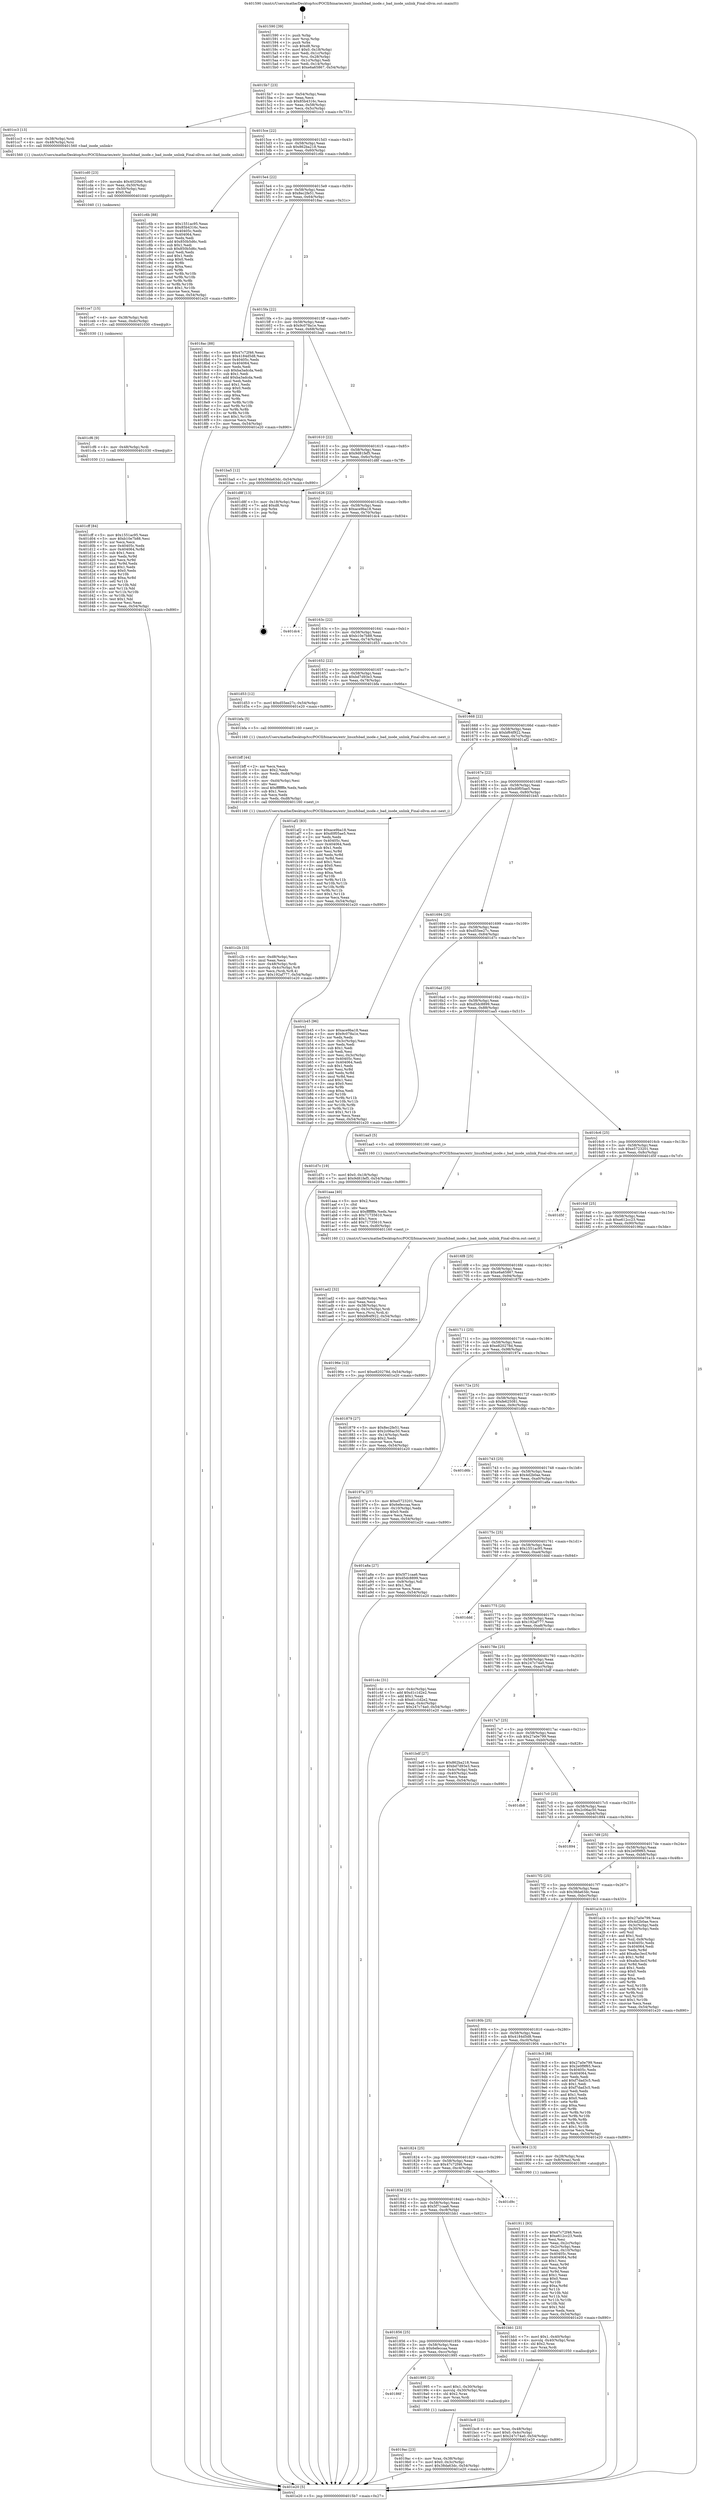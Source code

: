 digraph "0x401590" {
  label = "0x401590 (/mnt/c/Users/mathe/Desktop/tcc/POCII/binaries/extr_linuxfsbad_inode.c_bad_inode_unlink_Final-ollvm.out::main(0))"
  labelloc = "t"
  node[shape=record]

  Entry [label="",width=0.3,height=0.3,shape=circle,fillcolor=black,style=filled]
  "0x4015b7" [label="{
     0x4015b7 [23]\l
     | [instrs]\l
     &nbsp;&nbsp;0x4015b7 \<+3\>: mov -0x54(%rbp),%eax\l
     &nbsp;&nbsp;0x4015ba \<+2\>: mov %eax,%ecx\l
     &nbsp;&nbsp;0x4015bc \<+6\>: sub $0x85b4316c,%ecx\l
     &nbsp;&nbsp;0x4015c2 \<+3\>: mov %eax,-0x58(%rbp)\l
     &nbsp;&nbsp;0x4015c5 \<+3\>: mov %ecx,-0x5c(%rbp)\l
     &nbsp;&nbsp;0x4015c8 \<+6\>: je 0000000000401cc3 \<main+0x733\>\l
  }"]
  "0x401cc3" [label="{
     0x401cc3 [13]\l
     | [instrs]\l
     &nbsp;&nbsp;0x401cc3 \<+4\>: mov -0x38(%rbp),%rdi\l
     &nbsp;&nbsp;0x401cc7 \<+4\>: mov -0x48(%rbp),%rsi\l
     &nbsp;&nbsp;0x401ccb \<+5\>: call 0000000000401560 \<bad_inode_unlink\>\l
     | [calls]\l
     &nbsp;&nbsp;0x401560 \{1\} (/mnt/c/Users/mathe/Desktop/tcc/POCII/binaries/extr_linuxfsbad_inode.c_bad_inode_unlink_Final-ollvm.out::bad_inode_unlink)\l
  }"]
  "0x4015ce" [label="{
     0x4015ce [22]\l
     | [instrs]\l
     &nbsp;&nbsp;0x4015ce \<+5\>: jmp 00000000004015d3 \<main+0x43\>\l
     &nbsp;&nbsp;0x4015d3 \<+3\>: mov -0x58(%rbp),%eax\l
     &nbsp;&nbsp;0x4015d6 \<+5\>: sub $0x862ba218,%eax\l
     &nbsp;&nbsp;0x4015db \<+3\>: mov %eax,-0x60(%rbp)\l
     &nbsp;&nbsp;0x4015de \<+6\>: je 0000000000401c6b \<main+0x6db\>\l
  }"]
  Exit [label="",width=0.3,height=0.3,shape=circle,fillcolor=black,style=filled,peripheries=2]
  "0x401c6b" [label="{
     0x401c6b [88]\l
     | [instrs]\l
     &nbsp;&nbsp;0x401c6b \<+5\>: mov $0x1551ac95,%eax\l
     &nbsp;&nbsp;0x401c70 \<+5\>: mov $0x85b4316c,%ecx\l
     &nbsp;&nbsp;0x401c75 \<+7\>: mov 0x40405c,%edx\l
     &nbsp;&nbsp;0x401c7c \<+7\>: mov 0x404064,%esi\l
     &nbsp;&nbsp;0x401c83 \<+2\>: mov %edx,%edi\l
     &nbsp;&nbsp;0x401c85 \<+6\>: add $0x850b5d6c,%edi\l
     &nbsp;&nbsp;0x401c8b \<+3\>: sub $0x1,%edi\l
     &nbsp;&nbsp;0x401c8e \<+6\>: sub $0x850b5d6c,%edi\l
     &nbsp;&nbsp;0x401c94 \<+3\>: imul %edi,%edx\l
     &nbsp;&nbsp;0x401c97 \<+3\>: and $0x1,%edx\l
     &nbsp;&nbsp;0x401c9a \<+3\>: cmp $0x0,%edx\l
     &nbsp;&nbsp;0x401c9d \<+4\>: sete %r8b\l
     &nbsp;&nbsp;0x401ca1 \<+3\>: cmp $0xa,%esi\l
     &nbsp;&nbsp;0x401ca4 \<+4\>: setl %r9b\l
     &nbsp;&nbsp;0x401ca8 \<+3\>: mov %r8b,%r10b\l
     &nbsp;&nbsp;0x401cab \<+3\>: and %r9b,%r10b\l
     &nbsp;&nbsp;0x401cae \<+3\>: xor %r9b,%r8b\l
     &nbsp;&nbsp;0x401cb1 \<+3\>: or %r8b,%r10b\l
     &nbsp;&nbsp;0x401cb4 \<+4\>: test $0x1,%r10b\l
     &nbsp;&nbsp;0x401cb8 \<+3\>: cmovne %ecx,%eax\l
     &nbsp;&nbsp;0x401cbb \<+3\>: mov %eax,-0x54(%rbp)\l
     &nbsp;&nbsp;0x401cbe \<+5\>: jmp 0000000000401e20 \<main+0x890\>\l
  }"]
  "0x4015e4" [label="{
     0x4015e4 [22]\l
     | [instrs]\l
     &nbsp;&nbsp;0x4015e4 \<+5\>: jmp 00000000004015e9 \<main+0x59\>\l
     &nbsp;&nbsp;0x4015e9 \<+3\>: mov -0x58(%rbp),%eax\l
     &nbsp;&nbsp;0x4015ec \<+5\>: sub $0x8ec2fe51,%eax\l
     &nbsp;&nbsp;0x4015f1 \<+3\>: mov %eax,-0x64(%rbp)\l
     &nbsp;&nbsp;0x4015f4 \<+6\>: je 00000000004018ac \<main+0x31c\>\l
  }"]
  "0x401cff" [label="{
     0x401cff [84]\l
     | [instrs]\l
     &nbsp;&nbsp;0x401cff \<+5\>: mov $0x1551ac95,%eax\l
     &nbsp;&nbsp;0x401d04 \<+5\>: mov $0xb10e7b88,%esi\l
     &nbsp;&nbsp;0x401d09 \<+2\>: xor %ecx,%ecx\l
     &nbsp;&nbsp;0x401d0b \<+7\>: mov 0x40405c,%edx\l
     &nbsp;&nbsp;0x401d12 \<+8\>: mov 0x404064,%r8d\l
     &nbsp;&nbsp;0x401d1a \<+3\>: sub $0x1,%ecx\l
     &nbsp;&nbsp;0x401d1d \<+3\>: mov %edx,%r9d\l
     &nbsp;&nbsp;0x401d20 \<+3\>: add %ecx,%r9d\l
     &nbsp;&nbsp;0x401d23 \<+4\>: imul %r9d,%edx\l
     &nbsp;&nbsp;0x401d27 \<+3\>: and $0x1,%edx\l
     &nbsp;&nbsp;0x401d2a \<+3\>: cmp $0x0,%edx\l
     &nbsp;&nbsp;0x401d2d \<+4\>: sete %r10b\l
     &nbsp;&nbsp;0x401d31 \<+4\>: cmp $0xa,%r8d\l
     &nbsp;&nbsp;0x401d35 \<+4\>: setl %r11b\l
     &nbsp;&nbsp;0x401d39 \<+3\>: mov %r10b,%bl\l
     &nbsp;&nbsp;0x401d3c \<+3\>: and %r11b,%bl\l
     &nbsp;&nbsp;0x401d3f \<+3\>: xor %r11b,%r10b\l
     &nbsp;&nbsp;0x401d42 \<+3\>: or %r10b,%bl\l
     &nbsp;&nbsp;0x401d45 \<+3\>: test $0x1,%bl\l
     &nbsp;&nbsp;0x401d48 \<+3\>: cmovne %esi,%eax\l
     &nbsp;&nbsp;0x401d4b \<+3\>: mov %eax,-0x54(%rbp)\l
     &nbsp;&nbsp;0x401d4e \<+5\>: jmp 0000000000401e20 \<main+0x890\>\l
  }"]
  "0x4018ac" [label="{
     0x4018ac [88]\l
     | [instrs]\l
     &nbsp;&nbsp;0x4018ac \<+5\>: mov $0x47c72f46,%eax\l
     &nbsp;&nbsp;0x4018b1 \<+5\>: mov $0x4184d5d8,%ecx\l
     &nbsp;&nbsp;0x4018b6 \<+7\>: mov 0x40405c,%edx\l
     &nbsp;&nbsp;0x4018bd \<+7\>: mov 0x404064,%esi\l
     &nbsp;&nbsp;0x4018c4 \<+2\>: mov %edx,%edi\l
     &nbsp;&nbsp;0x4018c6 \<+6\>: sub $0xba3adcda,%edi\l
     &nbsp;&nbsp;0x4018cc \<+3\>: sub $0x1,%edi\l
     &nbsp;&nbsp;0x4018cf \<+6\>: add $0xba3adcda,%edi\l
     &nbsp;&nbsp;0x4018d5 \<+3\>: imul %edi,%edx\l
     &nbsp;&nbsp;0x4018d8 \<+3\>: and $0x1,%edx\l
     &nbsp;&nbsp;0x4018db \<+3\>: cmp $0x0,%edx\l
     &nbsp;&nbsp;0x4018de \<+4\>: sete %r8b\l
     &nbsp;&nbsp;0x4018e2 \<+3\>: cmp $0xa,%esi\l
     &nbsp;&nbsp;0x4018e5 \<+4\>: setl %r9b\l
     &nbsp;&nbsp;0x4018e9 \<+3\>: mov %r8b,%r10b\l
     &nbsp;&nbsp;0x4018ec \<+3\>: and %r9b,%r10b\l
     &nbsp;&nbsp;0x4018ef \<+3\>: xor %r9b,%r8b\l
     &nbsp;&nbsp;0x4018f2 \<+3\>: or %r8b,%r10b\l
     &nbsp;&nbsp;0x4018f5 \<+4\>: test $0x1,%r10b\l
     &nbsp;&nbsp;0x4018f9 \<+3\>: cmovne %ecx,%eax\l
     &nbsp;&nbsp;0x4018fc \<+3\>: mov %eax,-0x54(%rbp)\l
     &nbsp;&nbsp;0x4018ff \<+5\>: jmp 0000000000401e20 \<main+0x890\>\l
  }"]
  "0x4015fa" [label="{
     0x4015fa [22]\l
     | [instrs]\l
     &nbsp;&nbsp;0x4015fa \<+5\>: jmp 00000000004015ff \<main+0x6f\>\l
     &nbsp;&nbsp;0x4015ff \<+3\>: mov -0x58(%rbp),%eax\l
     &nbsp;&nbsp;0x401602 \<+5\>: sub $0x9c078a1e,%eax\l
     &nbsp;&nbsp;0x401607 \<+3\>: mov %eax,-0x68(%rbp)\l
     &nbsp;&nbsp;0x40160a \<+6\>: je 0000000000401ba5 \<main+0x615\>\l
  }"]
  "0x401cf6" [label="{
     0x401cf6 [9]\l
     | [instrs]\l
     &nbsp;&nbsp;0x401cf6 \<+4\>: mov -0x48(%rbp),%rdi\l
     &nbsp;&nbsp;0x401cfa \<+5\>: call 0000000000401030 \<free@plt\>\l
     | [calls]\l
     &nbsp;&nbsp;0x401030 \{1\} (unknown)\l
  }"]
  "0x401ba5" [label="{
     0x401ba5 [12]\l
     | [instrs]\l
     &nbsp;&nbsp;0x401ba5 \<+7\>: movl $0x38da63dc,-0x54(%rbp)\l
     &nbsp;&nbsp;0x401bac \<+5\>: jmp 0000000000401e20 \<main+0x890\>\l
  }"]
  "0x401610" [label="{
     0x401610 [22]\l
     | [instrs]\l
     &nbsp;&nbsp;0x401610 \<+5\>: jmp 0000000000401615 \<main+0x85\>\l
     &nbsp;&nbsp;0x401615 \<+3\>: mov -0x58(%rbp),%eax\l
     &nbsp;&nbsp;0x401618 \<+5\>: sub $0x9d81fef5,%eax\l
     &nbsp;&nbsp;0x40161d \<+3\>: mov %eax,-0x6c(%rbp)\l
     &nbsp;&nbsp;0x401620 \<+6\>: je 0000000000401d8f \<main+0x7ff\>\l
  }"]
  "0x401ce7" [label="{
     0x401ce7 [15]\l
     | [instrs]\l
     &nbsp;&nbsp;0x401ce7 \<+4\>: mov -0x38(%rbp),%rdi\l
     &nbsp;&nbsp;0x401ceb \<+6\>: mov %eax,-0xdc(%rbp)\l
     &nbsp;&nbsp;0x401cf1 \<+5\>: call 0000000000401030 \<free@plt\>\l
     | [calls]\l
     &nbsp;&nbsp;0x401030 \{1\} (unknown)\l
  }"]
  "0x401d8f" [label="{
     0x401d8f [13]\l
     | [instrs]\l
     &nbsp;&nbsp;0x401d8f \<+3\>: mov -0x18(%rbp),%eax\l
     &nbsp;&nbsp;0x401d92 \<+7\>: add $0xd8,%rsp\l
     &nbsp;&nbsp;0x401d99 \<+1\>: pop %rbx\l
     &nbsp;&nbsp;0x401d9a \<+1\>: pop %rbp\l
     &nbsp;&nbsp;0x401d9b \<+1\>: ret\l
  }"]
  "0x401626" [label="{
     0x401626 [22]\l
     | [instrs]\l
     &nbsp;&nbsp;0x401626 \<+5\>: jmp 000000000040162b \<main+0x9b\>\l
     &nbsp;&nbsp;0x40162b \<+3\>: mov -0x58(%rbp),%eax\l
     &nbsp;&nbsp;0x40162e \<+5\>: sub $0xace9ba18,%eax\l
     &nbsp;&nbsp;0x401633 \<+3\>: mov %eax,-0x70(%rbp)\l
     &nbsp;&nbsp;0x401636 \<+6\>: je 0000000000401dc4 \<main+0x834\>\l
  }"]
  "0x401cd0" [label="{
     0x401cd0 [23]\l
     | [instrs]\l
     &nbsp;&nbsp;0x401cd0 \<+10\>: movabs $0x4020b6,%rdi\l
     &nbsp;&nbsp;0x401cda \<+3\>: mov %eax,-0x50(%rbp)\l
     &nbsp;&nbsp;0x401cdd \<+3\>: mov -0x50(%rbp),%esi\l
     &nbsp;&nbsp;0x401ce0 \<+2\>: mov $0x0,%al\l
     &nbsp;&nbsp;0x401ce2 \<+5\>: call 0000000000401040 \<printf@plt\>\l
     | [calls]\l
     &nbsp;&nbsp;0x401040 \{1\} (unknown)\l
  }"]
  "0x401dc4" [label="{
     0x401dc4\l
  }", style=dashed]
  "0x40163c" [label="{
     0x40163c [22]\l
     | [instrs]\l
     &nbsp;&nbsp;0x40163c \<+5\>: jmp 0000000000401641 \<main+0xb1\>\l
     &nbsp;&nbsp;0x401641 \<+3\>: mov -0x58(%rbp),%eax\l
     &nbsp;&nbsp;0x401644 \<+5\>: sub $0xb10e7b88,%eax\l
     &nbsp;&nbsp;0x401649 \<+3\>: mov %eax,-0x74(%rbp)\l
     &nbsp;&nbsp;0x40164c \<+6\>: je 0000000000401d53 \<main+0x7c3\>\l
  }"]
  "0x401c2b" [label="{
     0x401c2b [33]\l
     | [instrs]\l
     &nbsp;&nbsp;0x401c2b \<+6\>: mov -0xd8(%rbp),%ecx\l
     &nbsp;&nbsp;0x401c31 \<+3\>: imul %eax,%ecx\l
     &nbsp;&nbsp;0x401c34 \<+4\>: mov -0x48(%rbp),%rdi\l
     &nbsp;&nbsp;0x401c38 \<+4\>: movslq -0x4c(%rbp),%r8\l
     &nbsp;&nbsp;0x401c3c \<+4\>: mov %ecx,(%rdi,%r8,4)\l
     &nbsp;&nbsp;0x401c40 \<+7\>: movl $0x192af777,-0x54(%rbp)\l
     &nbsp;&nbsp;0x401c47 \<+5\>: jmp 0000000000401e20 \<main+0x890\>\l
  }"]
  "0x401d53" [label="{
     0x401d53 [12]\l
     | [instrs]\l
     &nbsp;&nbsp;0x401d53 \<+7\>: movl $0xd55ee27c,-0x54(%rbp)\l
     &nbsp;&nbsp;0x401d5a \<+5\>: jmp 0000000000401e20 \<main+0x890\>\l
  }"]
  "0x401652" [label="{
     0x401652 [22]\l
     | [instrs]\l
     &nbsp;&nbsp;0x401652 \<+5\>: jmp 0000000000401657 \<main+0xc7\>\l
     &nbsp;&nbsp;0x401657 \<+3\>: mov -0x58(%rbp),%eax\l
     &nbsp;&nbsp;0x40165a \<+5\>: sub $0xbd7d93e3,%eax\l
     &nbsp;&nbsp;0x40165f \<+3\>: mov %eax,-0x78(%rbp)\l
     &nbsp;&nbsp;0x401662 \<+6\>: je 0000000000401bfa \<main+0x66a\>\l
  }"]
  "0x401bff" [label="{
     0x401bff [44]\l
     | [instrs]\l
     &nbsp;&nbsp;0x401bff \<+2\>: xor %ecx,%ecx\l
     &nbsp;&nbsp;0x401c01 \<+5\>: mov $0x2,%edx\l
     &nbsp;&nbsp;0x401c06 \<+6\>: mov %edx,-0xd4(%rbp)\l
     &nbsp;&nbsp;0x401c0c \<+1\>: cltd\l
     &nbsp;&nbsp;0x401c0d \<+6\>: mov -0xd4(%rbp),%esi\l
     &nbsp;&nbsp;0x401c13 \<+2\>: idiv %esi\l
     &nbsp;&nbsp;0x401c15 \<+6\>: imul $0xfffffffe,%edx,%edx\l
     &nbsp;&nbsp;0x401c1b \<+3\>: sub $0x1,%ecx\l
     &nbsp;&nbsp;0x401c1e \<+2\>: sub %ecx,%edx\l
     &nbsp;&nbsp;0x401c20 \<+6\>: mov %edx,-0xd8(%rbp)\l
     &nbsp;&nbsp;0x401c26 \<+5\>: call 0000000000401160 \<next_i\>\l
     | [calls]\l
     &nbsp;&nbsp;0x401160 \{1\} (/mnt/c/Users/mathe/Desktop/tcc/POCII/binaries/extr_linuxfsbad_inode.c_bad_inode_unlink_Final-ollvm.out::next_i)\l
  }"]
  "0x401bfa" [label="{
     0x401bfa [5]\l
     | [instrs]\l
     &nbsp;&nbsp;0x401bfa \<+5\>: call 0000000000401160 \<next_i\>\l
     | [calls]\l
     &nbsp;&nbsp;0x401160 \{1\} (/mnt/c/Users/mathe/Desktop/tcc/POCII/binaries/extr_linuxfsbad_inode.c_bad_inode_unlink_Final-ollvm.out::next_i)\l
  }"]
  "0x401668" [label="{
     0x401668 [22]\l
     | [instrs]\l
     &nbsp;&nbsp;0x401668 \<+5\>: jmp 000000000040166d \<main+0xdd\>\l
     &nbsp;&nbsp;0x40166d \<+3\>: mov -0x58(%rbp),%eax\l
     &nbsp;&nbsp;0x401670 \<+5\>: sub $0xbf64f922,%eax\l
     &nbsp;&nbsp;0x401675 \<+3\>: mov %eax,-0x7c(%rbp)\l
     &nbsp;&nbsp;0x401678 \<+6\>: je 0000000000401af2 \<main+0x562\>\l
  }"]
  "0x401bc8" [label="{
     0x401bc8 [23]\l
     | [instrs]\l
     &nbsp;&nbsp;0x401bc8 \<+4\>: mov %rax,-0x48(%rbp)\l
     &nbsp;&nbsp;0x401bcc \<+7\>: movl $0x0,-0x4c(%rbp)\l
     &nbsp;&nbsp;0x401bd3 \<+7\>: movl $0x247c74a0,-0x54(%rbp)\l
     &nbsp;&nbsp;0x401bda \<+5\>: jmp 0000000000401e20 \<main+0x890\>\l
  }"]
  "0x401af2" [label="{
     0x401af2 [83]\l
     | [instrs]\l
     &nbsp;&nbsp;0x401af2 \<+5\>: mov $0xace9ba18,%eax\l
     &nbsp;&nbsp;0x401af7 \<+5\>: mov $0xd0f05ae5,%ecx\l
     &nbsp;&nbsp;0x401afc \<+2\>: xor %edx,%edx\l
     &nbsp;&nbsp;0x401afe \<+7\>: mov 0x40405c,%esi\l
     &nbsp;&nbsp;0x401b05 \<+7\>: mov 0x404064,%edi\l
     &nbsp;&nbsp;0x401b0c \<+3\>: sub $0x1,%edx\l
     &nbsp;&nbsp;0x401b0f \<+3\>: mov %esi,%r8d\l
     &nbsp;&nbsp;0x401b12 \<+3\>: add %edx,%r8d\l
     &nbsp;&nbsp;0x401b15 \<+4\>: imul %r8d,%esi\l
     &nbsp;&nbsp;0x401b19 \<+3\>: and $0x1,%esi\l
     &nbsp;&nbsp;0x401b1c \<+3\>: cmp $0x0,%esi\l
     &nbsp;&nbsp;0x401b1f \<+4\>: sete %r9b\l
     &nbsp;&nbsp;0x401b23 \<+3\>: cmp $0xa,%edi\l
     &nbsp;&nbsp;0x401b26 \<+4\>: setl %r10b\l
     &nbsp;&nbsp;0x401b2a \<+3\>: mov %r9b,%r11b\l
     &nbsp;&nbsp;0x401b2d \<+3\>: and %r10b,%r11b\l
     &nbsp;&nbsp;0x401b30 \<+3\>: xor %r10b,%r9b\l
     &nbsp;&nbsp;0x401b33 \<+3\>: or %r9b,%r11b\l
     &nbsp;&nbsp;0x401b36 \<+4\>: test $0x1,%r11b\l
     &nbsp;&nbsp;0x401b3a \<+3\>: cmovne %ecx,%eax\l
     &nbsp;&nbsp;0x401b3d \<+3\>: mov %eax,-0x54(%rbp)\l
     &nbsp;&nbsp;0x401b40 \<+5\>: jmp 0000000000401e20 \<main+0x890\>\l
  }"]
  "0x40167e" [label="{
     0x40167e [22]\l
     | [instrs]\l
     &nbsp;&nbsp;0x40167e \<+5\>: jmp 0000000000401683 \<main+0xf3\>\l
     &nbsp;&nbsp;0x401683 \<+3\>: mov -0x58(%rbp),%eax\l
     &nbsp;&nbsp;0x401686 \<+5\>: sub $0xd0f05ae5,%eax\l
     &nbsp;&nbsp;0x40168b \<+3\>: mov %eax,-0x80(%rbp)\l
     &nbsp;&nbsp;0x40168e \<+6\>: je 0000000000401b45 \<main+0x5b5\>\l
  }"]
  "0x401ad2" [label="{
     0x401ad2 [32]\l
     | [instrs]\l
     &nbsp;&nbsp;0x401ad2 \<+6\>: mov -0xd0(%rbp),%ecx\l
     &nbsp;&nbsp;0x401ad8 \<+3\>: imul %eax,%ecx\l
     &nbsp;&nbsp;0x401adb \<+4\>: mov -0x38(%rbp),%rsi\l
     &nbsp;&nbsp;0x401adf \<+4\>: movslq -0x3c(%rbp),%rdi\l
     &nbsp;&nbsp;0x401ae3 \<+3\>: mov %ecx,(%rsi,%rdi,4)\l
     &nbsp;&nbsp;0x401ae6 \<+7\>: movl $0xbf64f922,-0x54(%rbp)\l
     &nbsp;&nbsp;0x401aed \<+5\>: jmp 0000000000401e20 \<main+0x890\>\l
  }"]
  "0x401b45" [label="{
     0x401b45 [96]\l
     | [instrs]\l
     &nbsp;&nbsp;0x401b45 \<+5\>: mov $0xace9ba18,%eax\l
     &nbsp;&nbsp;0x401b4a \<+5\>: mov $0x9c078a1e,%ecx\l
     &nbsp;&nbsp;0x401b4f \<+2\>: xor %edx,%edx\l
     &nbsp;&nbsp;0x401b51 \<+3\>: mov -0x3c(%rbp),%esi\l
     &nbsp;&nbsp;0x401b54 \<+2\>: mov %edx,%edi\l
     &nbsp;&nbsp;0x401b56 \<+3\>: sub $0x1,%edi\l
     &nbsp;&nbsp;0x401b59 \<+2\>: sub %edi,%esi\l
     &nbsp;&nbsp;0x401b5b \<+3\>: mov %esi,-0x3c(%rbp)\l
     &nbsp;&nbsp;0x401b5e \<+7\>: mov 0x40405c,%esi\l
     &nbsp;&nbsp;0x401b65 \<+7\>: mov 0x404064,%edi\l
     &nbsp;&nbsp;0x401b6c \<+3\>: sub $0x1,%edx\l
     &nbsp;&nbsp;0x401b6f \<+3\>: mov %esi,%r8d\l
     &nbsp;&nbsp;0x401b72 \<+3\>: add %edx,%r8d\l
     &nbsp;&nbsp;0x401b75 \<+4\>: imul %r8d,%esi\l
     &nbsp;&nbsp;0x401b79 \<+3\>: and $0x1,%esi\l
     &nbsp;&nbsp;0x401b7c \<+3\>: cmp $0x0,%esi\l
     &nbsp;&nbsp;0x401b7f \<+4\>: sete %r9b\l
     &nbsp;&nbsp;0x401b83 \<+3\>: cmp $0xa,%edi\l
     &nbsp;&nbsp;0x401b86 \<+4\>: setl %r10b\l
     &nbsp;&nbsp;0x401b8a \<+3\>: mov %r9b,%r11b\l
     &nbsp;&nbsp;0x401b8d \<+3\>: and %r10b,%r11b\l
     &nbsp;&nbsp;0x401b90 \<+3\>: xor %r10b,%r9b\l
     &nbsp;&nbsp;0x401b93 \<+3\>: or %r9b,%r11b\l
     &nbsp;&nbsp;0x401b96 \<+4\>: test $0x1,%r11b\l
     &nbsp;&nbsp;0x401b9a \<+3\>: cmovne %ecx,%eax\l
     &nbsp;&nbsp;0x401b9d \<+3\>: mov %eax,-0x54(%rbp)\l
     &nbsp;&nbsp;0x401ba0 \<+5\>: jmp 0000000000401e20 \<main+0x890\>\l
  }"]
  "0x401694" [label="{
     0x401694 [25]\l
     | [instrs]\l
     &nbsp;&nbsp;0x401694 \<+5\>: jmp 0000000000401699 \<main+0x109\>\l
     &nbsp;&nbsp;0x401699 \<+3\>: mov -0x58(%rbp),%eax\l
     &nbsp;&nbsp;0x40169c \<+5\>: sub $0xd55ee27c,%eax\l
     &nbsp;&nbsp;0x4016a1 \<+6\>: mov %eax,-0x84(%rbp)\l
     &nbsp;&nbsp;0x4016a7 \<+6\>: je 0000000000401d7c \<main+0x7ec\>\l
  }"]
  "0x401aaa" [label="{
     0x401aaa [40]\l
     | [instrs]\l
     &nbsp;&nbsp;0x401aaa \<+5\>: mov $0x2,%ecx\l
     &nbsp;&nbsp;0x401aaf \<+1\>: cltd\l
     &nbsp;&nbsp;0x401ab0 \<+2\>: idiv %ecx\l
     &nbsp;&nbsp;0x401ab2 \<+6\>: imul $0xfffffffe,%edx,%ecx\l
     &nbsp;&nbsp;0x401ab8 \<+6\>: sub $0x71735610,%ecx\l
     &nbsp;&nbsp;0x401abe \<+3\>: add $0x1,%ecx\l
     &nbsp;&nbsp;0x401ac1 \<+6\>: add $0x71735610,%ecx\l
     &nbsp;&nbsp;0x401ac7 \<+6\>: mov %ecx,-0xd0(%rbp)\l
     &nbsp;&nbsp;0x401acd \<+5\>: call 0000000000401160 \<next_i\>\l
     | [calls]\l
     &nbsp;&nbsp;0x401160 \{1\} (/mnt/c/Users/mathe/Desktop/tcc/POCII/binaries/extr_linuxfsbad_inode.c_bad_inode_unlink_Final-ollvm.out::next_i)\l
  }"]
  "0x401d7c" [label="{
     0x401d7c [19]\l
     | [instrs]\l
     &nbsp;&nbsp;0x401d7c \<+7\>: movl $0x0,-0x18(%rbp)\l
     &nbsp;&nbsp;0x401d83 \<+7\>: movl $0x9d81fef5,-0x54(%rbp)\l
     &nbsp;&nbsp;0x401d8a \<+5\>: jmp 0000000000401e20 \<main+0x890\>\l
  }"]
  "0x4016ad" [label="{
     0x4016ad [25]\l
     | [instrs]\l
     &nbsp;&nbsp;0x4016ad \<+5\>: jmp 00000000004016b2 \<main+0x122\>\l
     &nbsp;&nbsp;0x4016b2 \<+3\>: mov -0x58(%rbp),%eax\l
     &nbsp;&nbsp;0x4016b5 \<+5\>: sub $0xd5dc8899,%eax\l
     &nbsp;&nbsp;0x4016ba \<+6\>: mov %eax,-0x88(%rbp)\l
     &nbsp;&nbsp;0x4016c0 \<+6\>: je 0000000000401aa5 \<main+0x515\>\l
  }"]
  "0x4019ac" [label="{
     0x4019ac [23]\l
     | [instrs]\l
     &nbsp;&nbsp;0x4019ac \<+4\>: mov %rax,-0x38(%rbp)\l
     &nbsp;&nbsp;0x4019b0 \<+7\>: movl $0x0,-0x3c(%rbp)\l
     &nbsp;&nbsp;0x4019b7 \<+7\>: movl $0x38da63dc,-0x54(%rbp)\l
     &nbsp;&nbsp;0x4019be \<+5\>: jmp 0000000000401e20 \<main+0x890\>\l
  }"]
  "0x401aa5" [label="{
     0x401aa5 [5]\l
     | [instrs]\l
     &nbsp;&nbsp;0x401aa5 \<+5\>: call 0000000000401160 \<next_i\>\l
     | [calls]\l
     &nbsp;&nbsp;0x401160 \{1\} (/mnt/c/Users/mathe/Desktop/tcc/POCII/binaries/extr_linuxfsbad_inode.c_bad_inode_unlink_Final-ollvm.out::next_i)\l
  }"]
  "0x4016c6" [label="{
     0x4016c6 [25]\l
     | [instrs]\l
     &nbsp;&nbsp;0x4016c6 \<+5\>: jmp 00000000004016cb \<main+0x13b\>\l
     &nbsp;&nbsp;0x4016cb \<+3\>: mov -0x58(%rbp),%eax\l
     &nbsp;&nbsp;0x4016ce \<+5\>: sub $0xe5723201,%eax\l
     &nbsp;&nbsp;0x4016d3 \<+6\>: mov %eax,-0x8c(%rbp)\l
     &nbsp;&nbsp;0x4016d9 \<+6\>: je 0000000000401d5f \<main+0x7cf\>\l
  }"]
  "0x40186f" [label="{
     0x40186f\l
  }", style=dashed]
  "0x401d5f" [label="{
     0x401d5f\l
  }", style=dashed]
  "0x4016df" [label="{
     0x4016df [25]\l
     | [instrs]\l
     &nbsp;&nbsp;0x4016df \<+5\>: jmp 00000000004016e4 \<main+0x154\>\l
     &nbsp;&nbsp;0x4016e4 \<+3\>: mov -0x58(%rbp),%eax\l
     &nbsp;&nbsp;0x4016e7 \<+5\>: sub $0xe612cc23,%eax\l
     &nbsp;&nbsp;0x4016ec \<+6\>: mov %eax,-0x90(%rbp)\l
     &nbsp;&nbsp;0x4016f2 \<+6\>: je 000000000040196e \<main+0x3de\>\l
  }"]
  "0x401995" [label="{
     0x401995 [23]\l
     | [instrs]\l
     &nbsp;&nbsp;0x401995 \<+7\>: movl $0x1,-0x30(%rbp)\l
     &nbsp;&nbsp;0x40199c \<+4\>: movslq -0x30(%rbp),%rax\l
     &nbsp;&nbsp;0x4019a0 \<+4\>: shl $0x2,%rax\l
     &nbsp;&nbsp;0x4019a4 \<+3\>: mov %rax,%rdi\l
     &nbsp;&nbsp;0x4019a7 \<+5\>: call 0000000000401050 \<malloc@plt\>\l
     | [calls]\l
     &nbsp;&nbsp;0x401050 \{1\} (unknown)\l
  }"]
  "0x40196e" [label="{
     0x40196e [12]\l
     | [instrs]\l
     &nbsp;&nbsp;0x40196e \<+7\>: movl $0xe820278d,-0x54(%rbp)\l
     &nbsp;&nbsp;0x401975 \<+5\>: jmp 0000000000401e20 \<main+0x890\>\l
  }"]
  "0x4016f8" [label="{
     0x4016f8 [25]\l
     | [instrs]\l
     &nbsp;&nbsp;0x4016f8 \<+5\>: jmp 00000000004016fd \<main+0x16d\>\l
     &nbsp;&nbsp;0x4016fd \<+3\>: mov -0x58(%rbp),%eax\l
     &nbsp;&nbsp;0x401700 \<+5\>: sub $0xe6a65867,%eax\l
     &nbsp;&nbsp;0x401705 \<+6\>: mov %eax,-0x94(%rbp)\l
     &nbsp;&nbsp;0x40170b \<+6\>: je 0000000000401879 \<main+0x2e9\>\l
  }"]
  "0x401856" [label="{
     0x401856 [25]\l
     | [instrs]\l
     &nbsp;&nbsp;0x401856 \<+5\>: jmp 000000000040185b \<main+0x2cb\>\l
     &nbsp;&nbsp;0x40185b \<+3\>: mov -0x58(%rbp),%eax\l
     &nbsp;&nbsp;0x40185e \<+5\>: sub $0x6efeccaa,%eax\l
     &nbsp;&nbsp;0x401863 \<+6\>: mov %eax,-0xcc(%rbp)\l
     &nbsp;&nbsp;0x401869 \<+6\>: je 0000000000401995 \<main+0x405\>\l
  }"]
  "0x401879" [label="{
     0x401879 [27]\l
     | [instrs]\l
     &nbsp;&nbsp;0x401879 \<+5\>: mov $0x8ec2fe51,%eax\l
     &nbsp;&nbsp;0x40187e \<+5\>: mov $0x2c06ac50,%ecx\l
     &nbsp;&nbsp;0x401883 \<+3\>: mov -0x14(%rbp),%edx\l
     &nbsp;&nbsp;0x401886 \<+3\>: cmp $0x2,%edx\l
     &nbsp;&nbsp;0x401889 \<+3\>: cmovne %ecx,%eax\l
     &nbsp;&nbsp;0x40188c \<+3\>: mov %eax,-0x54(%rbp)\l
     &nbsp;&nbsp;0x40188f \<+5\>: jmp 0000000000401e20 \<main+0x890\>\l
  }"]
  "0x401711" [label="{
     0x401711 [25]\l
     | [instrs]\l
     &nbsp;&nbsp;0x401711 \<+5\>: jmp 0000000000401716 \<main+0x186\>\l
     &nbsp;&nbsp;0x401716 \<+3\>: mov -0x58(%rbp),%eax\l
     &nbsp;&nbsp;0x401719 \<+5\>: sub $0xe820278d,%eax\l
     &nbsp;&nbsp;0x40171e \<+6\>: mov %eax,-0x98(%rbp)\l
     &nbsp;&nbsp;0x401724 \<+6\>: je 000000000040197a \<main+0x3ea\>\l
  }"]
  "0x401e20" [label="{
     0x401e20 [5]\l
     | [instrs]\l
     &nbsp;&nbsp;0x401e20 \<+5\>: jmp 00000000004015b7 \<main+0x27\>\l
  }"]
  "0x401590" [label="{
     0x401590 [39]\l
     | [instrs]\l
     &nbsp;&nbsp;0x401590 \<+1\>: push %rbp\l
     &nbsp;&nbsp;0x401591 \<+3\>: mov %rsp,%rbp\l
     &nbsp;&nbsp;0x401594 \<+1\>: push %rbx\l
     &nbsp;&nbsp;0x401595 \<+7\>: sub $0xd8,%rsp\l
     &nbsp;&nbsp;0x40159c \<+7\>: movl $0x0,-0x18(%rbp)\l
     &nbsp;&nbsp;0x4015a3 \<+3\>: mov %edi,-0x1c(%rbp)\l
     &nbsp;&nbsp;0x4015a6 \<+4\>: mov %rsi,-0x28(%rbp)\l
     &nbsp;&nbsp;0x4015aa \<+3\>: mov -0x1c(%rbp),%edi\l
     &nbsp;&nbsp;0x4015ad \<+3\>: mov %edi,-0x14(%rbp)\l
     &nbsp;&nbsp;0x4015b0 \<+7\>: movl $0xe6a65867,-0x54(%rbp)\l
  }"]
  "0x401bb1" [label="{
     0x401bb1 [23]\l
     | [instrs]\l
     &nbsp;&nbsp;0x401bb1 \<+7\>: movl $0x1,-0x40(%rbp)\l
     &nbsp;&nbsp;0x401bb8 \<+4\>: movslq -0x40(%rbp),%rax\l
     &nbsp;&nbsp;0x401bbc \<+4\>: shl $0x2,%rax\l
     &nbsp;&nbsp;0x401bc0 \<+3\>: mov %rax,%rdi\l
     &nbsp;&nbsp;0x401bc3 \<+5\>: call 0000000000401050 \<malloc@plt\>\l
     | [calls]\l
     &nbsp;&nbsp;0x401050 \{1\} (unknown)\l
  }"]
  "0x40197a" [label="{
     0x40197a [27]\l
     | [instrs]\l
     &nbsp;&nbsp;0x40197a \<+5\>: mov $0xe5723201,%eax\l
     &nbsp;&nbsp;0x40197f \<+5\>: mov $0x6efeccaa,%ecx\l
     &nbsp;&nbsp;0x401984 \<+3\>: mov -0x10(%rbp),%edx\l
     &nbsp;&nbsp;0x401987 \<+3\>: cmp $0x0,%edx\l
     &nbsp;&nbsp;0x40198a \<+3\>: cmove %ecx,%eax\l
     &nbsp;&nbsp;0x40198d \<+3\>: mov %eax,-0x54(%rbp)\l
     &nbsp;&nbsp;0x401990 \<+5\>: jmp 0000000000401e20 \<main+0x890\>\l
  }"]
  "0x40172a" [label="{
     0x40172a [25]\l
     | [instrs]\l
     &nbsp;&nbsp;0x40172a \<+5\>: jmp 000000000040172f \<main+0x19f\>\l
     &nbsp;&nbsp;0x40172f \<+3\>: mov -0x58(%rbp),%eax\l
     &nbsp;&nbsp;0x401732 \<+5\>: sub $0xfe625081,%eax\l
     &nbsp;&nbsp;0x401737 \<+6\>: mov %eax,-0x9c(%rbp)\l
     &nbsp;&nbsp;0x40173d \<+6\>: je 0000000000401d6b \<main+0x7db\>\l
  }"]
  "0x40183d" [label="{
     0x40183d [25]\l
     | [instrs]\l
     &nbsp;&nbsp;0x40183d \<+5\>: jmp 0000000000401842 \<main+0x2b2\>\l
     &nbsp;&nbsp;0x401842 \<+3\>: mov -0x58(%rbp),%eax\l
     &nbsp;&nbsp;0x401845 \<+5\>: sub $0x5f71caa6,%eax\l
     &nbsp;&nbsp;0x40184a \<+6\>: mov %eax,-0xc8(%rbp)\l
     &nbsp;&nbsp;0x401850 \<+6\>: je 0000000000401bb1 \<main+0x621\>\l
  }"]
  "0x401d6b" [label="{
     0x401d6b\l
  }", style=dashed]
  "0x401743" [label="{
     0x401743 [25]\l
     | [instrs]\l
     &nbsp;&nbsp;0x401743 \<+5\>: jmp 0000000000401748 \<main+0x1b8\>\l
     &nbsp;&nbsp;0x401748 \<+3\>: mov -0x58(%rbp),%eax\l
     &nbsp;&nbsp;0x40174b \<+5\>: sub $0x4d2b0ae,%eax\l
     &nbsp;&nbsp;0x401750 \<+6\>: mov %eax,-0xa0(%rbp)\l
     &nbsp;&nbsp;0x401756 \<+6\>: je 0000000000401a8a \<main+0x4fa\>\l
  }"]
  "0x401d9c" [label="{
     0x401d9c\l
  }", style=dashed]
  "0x401a8a" [label="{
     0x401a8a [27]\l
     | [instrs]\l
     &nbsp;&nbsp;0x401a8a \<+5\>: mov $0x5f71caa6,%eax\l
     &nbsp;&nbsp;0x401a8f \<+5\>: mov $0xd5dc8899,%ecx\l
     &nbsp;&nbsp;0x401a94 \<+3\>: mov -0x9(%rbp),%dl\l
     &nbsp;&nbsp;0x401a97 \<+3\>: test $0x1,%dl\l
     &nbsp;&nbsp;0x401a9a \<+3\>: cmovne %ecx,%eax\l
     &nbsp;&nbsp;0x401a9d \<+3\>: mov %eax,-0x54(%rbp)\l
     &nbsp;&nbsp;0x401aa0 \<+5\>: jmp 0000000000401e20 \<main+0x890\>\l
  }"]
  "0x40175c" [label="{
     0x40175c [25]\l
     | [instrs]\l
     &nbsp;&nbsp;0x40175c \<+5\>: jmp 0000000000401761 \<main+0x1d1\>\l
     &nbsp;&nbsp;0x401761 \<+3\>: mov -0x58(%rbp),%eax\l
     &nbsp;&nbsp;0x401764 \<+5\>: sub $0x1551ac95,%eax\l
     &nbsp;&nbsp;0x401769 \<+6\>: mov %eax,-0xa4(%rbp)\l
     &nbsp;&nbsp;0x40176f \<+6\>: je 0000000000401ddd \<main+0x84d\>\l
  }"]
  "0x401911" [label="{
     0x401911 [93]\l
     | [instrs]\l
     &nbsp;&nbsp;0x401911 \<+5\>: mov $0x47c72f46,%ecx\l
     &nbsp;&nbsp;0x401916 \<+5\>: mov $0xe612cc23,%edx\l
     &nbsp;&nbsp;0x40191b \<+2\>: xor %esi,%esi\l
     &nbsp;&nbsp;0x40191d \<+3\>: mov %eax,-0x2c(%rbp)\l
     &nbsp;&nbsp;0x401920 \<+3\>: mov -0x2c(%rbp),%eax\l
     &nbsp;&nbsp;0x401923 \<+3\>: mov %eax,-0x10(%rbp)\l
     &nbsp;&nbsp;0x401926 \<+7\>: mov 0x40405c,%eax\l
     &nbsp;&nbsp;0x40192d \<+8\>: mov 0x404064,%r8d\l
     &nbsp;&nbsp;0x401935 \<+3\>: sub $0x1,%esi\l
     &nbsp;&nbsp;0x401938 \<+3\>: mov %eax,%r9d\l
     &nbsp;&nbsp;0x40193b \<+3\>: add %esi,%r9d\l
     &nbsp;&nbsp;0x40193e \<+4\>: imul %r9d,%eax\l
     &nbsp;&nbsp;0x401942 \<+3\>: and $0x1,%eax\l
     &nbsp;&nbsp;0x401945 \<+3\>: cmp $0x0,%eax\l
     &nbsp;&nbsp;0x401948 \<+4\>: sete %r10b\l
     &nbsp;&nbsp;0x40194c \<+4\>: cmp $0xa,%r8d\l
     &nbsp;&nbsp;0x401950 \<+4\>: setl %r11b\l
     &nbsp;&nbsp;0x401954 \<+3\>: mov %r10b,%bl\l
     &nbsp;&nbsp;0x401957 \<+3\>: and %r11b,%bl\l
     &nbsp;&nbsp;0x40195a \<+3\>: xor %r11b,%r10b\l
     &nbsp;&nbsp;0x40195d \<+3\>: or %r10b,%bl\l
     &nbsp;&nbsp;0x401960 \<+3\>: test $0x1,%bl\l
     &nbsp;&nbsp;0x401963 \<+3\>: cmovne %edx,%ecx\l
     &nbsp;&nbsp;0x401966 \<+3\>: mov %ecx,-0x54(%rbp)\l
     &nbsp;&nbsp;0x401969 \<+5\>: jmp 0000000000401e20 \<main+0x890\>\l
  }"]
  "0x401ddd" [label="{
     0x401ddd\l
  }", style=dashed]
  "0x401775" [label="{
     0x401775 [25]\l
     | [instrs]\l
     &nbsp;&nbsp;0x401775 \<+5\>: jmp 000000000040177a \<main+0x1ea\>\l
     &nbsp;&nbsp;0x40177a \<+3\>: mov -0x58(%rbp),%eax\l
     &nbsp;&nbsp;0x40177d \<+5\>: sub $0x192af777,%eax\l
     &nbsp;&nbsp;0x401782 \<+6\>: mov %eax,-0xa8(%rbp)\l
     &nbsp;&nbsp;0x401788 \<+6\>: je 0000000000401c4c \<main+0x6bc\>\l
  }"]
  "0x401824" [label="{
     0x401824 [25]\l
     | [instrs]\l
     &nbsp;&nbsp;0x401824 \<+5\>: jmp 0000000000401829 \<main+0x299\>\l
     &nbsp;&nbsp;0x401829 \<+3\>: mov -0x58(%rbp),%eax\l
     &nbsp;&nbsp;0x40182c \<+5\>: sub $0x47c72f46,%eax\l
     &nbsp;&nbsp;0x401831 \<+6\>: mov %eax,-0xc4(%rbp)\l
     &nbsp;&nbsp;0x401837 \<+6\>: je 0000000000401d9c \<main+0x80c\>\l
  }"]
  "0x401c4c" [label="{
     0x401c4c [31]\l
     | [instrs]\l
     &nbsp;&nbsp;0x401c4c \<+3\>: mov -0x4c(%rbp),%eax\l
     &nbsp;&nbsp;0x401c4f \<+5\>: add $0xd1c1d2e2,%eax\l
     &nbsp;&nbsp;0x401c54 \<+3\>: add $0x1,%eax\l
     &nbsp;&nbsp;0x401c57 \<+5\>: sub $0xd1c1d2e2,%eax\l
     &nbsp;&nbsp;0x401c5c \<+3\>: mov %eax,-0x4c(%rbp)\l
     &nbsp;&nbsp;0x401c5f \<+7\>: movl $0x247c74a0,-0x54(%rbp)\l
     &nbsp;&nbsp;0x401c66 \<+5\>: jmp 0000000000401e20 \<main+0x890\>\l
  }"]
  "0x40178e" [label="{
     0x40178e [25]\l
     | [instrs]\l
     &nbsp;&nbsp;0x40178e \<+5\>: jmp 0000000000401793 \<main+0x203\>\l
     &nbsp;&nbsp;0x401793 \<+3\>: mov -0x58(%rbp),%eax\l
     &nbsp;&nbsp;0x401796 \<+5\>: sub $0x247c74a0,%eax\l
     &nbsp;&nbsp;0x40179b \<+6\>: mov %eax,-0xac(%rbp)\l
     &nbsp;&nbsp;0x4017a1 \<+6\>: je 0000000000401bdf \<main+0x64f\>\l
  }"]
  "0x401904" [label="{
     0x401904 [13]\l
     | [instrs]\l
     &nbsp;&nbsp;0x401904 \<+4\>: mov -0x28(%rbp),%rax\l
     &nbsp;&nbsp;0x401908 \<+4\>: mov 0x8(%rax),%rdi\l
     &nbsp;&nbsp;0x40190c \<+5\>: call 0000000000401060 \<atoi@plt\>\l
     | [calls]\l
     &nbsp;&nbsp;0x401060 \{1\} (unknown)\l
  }"]
  "0x401bdf" [label="{
     0x401bdf [27]\l
     | [instrs]\l
     &nbsp;&nbsp;0x401bdf \<+5\>: mov $0x862ba218,%eax\l
     &nbsp;&nbsp;0x401be4 \<+5\>: mov $0xbd7d93e3,%ecx\l
     &nbsp;&nbsp;0x401be9 \<+3\>: mov -0x4c(%rbp),%edx\l
     &nbsp;&nbsp;0x401bec \<+3\>: cmp -0x40(%rbp),%edx\l
     &nbsp;&nbsp;0x401bef \<+3\>: cmovl %ecx,%eax\l
     &nbsp;&nbsp;0x401bf2 \<+3\>: mov %eax,-0x54(%rbp)\l
     &nbsp;&nbsp;0x401bf5 \<+5\>: jmp 0000000000401e20 \<main+0x890\>\l
  }"]
  "0x4017a7" [label="{
     0x4017a7 [25]\l
     | [instrs]\l
     &nbsp;&nbsp;0x4017a7 \<+5\>: jmp 00000000004017ac \<main+0x21c\>\l
     &nbsp;&nbsp;0x4017ac \<+3\>: mov -0x58(%rbp),%eax\l
     &nbsp;&nbsp;0x4017af \<+5\>: sub $0x27a0e799,%eax\l
     &nbsp;&nbsp;0x4017b4 \<+6\>: mov %eax,-0xb0(%rbp)\l
     &nbsp;&nbsp;0x4017ba \<+6\>: je 0000000000401db8 \<main+0x828\>\l
  }"]
  "0x40180b" [label="{
     0x40180b [25]\l
     | [instrs]\l
     &nbsp;&nbsp;0x40180b \<+5\>: jmp 0000000000401810 \<main+0x280\>\l
     &nbsp;&nbsp;0x401810 \<+3\>: mov -0x58(%rbp),%eax\l
     &nbsp;&nbsp;0x401813 \<+5\>: sub $0x4184d5d8,%eax\l
     &nbsp;&nbsp;0x401818 \<+6\>: mov %eax,-0xc0(%rbp)\l
     &nbsp;&nbsp;0x40181e \<+6\>: je 0000000000401904 \<main+0x374\>\l
  }"]
  "0x401db8" [label="{
     0x401db8\l
  }", style=dashed]
  "0x4017c0" [label="{
     0x4017c0 [25]\l
     | [instrs]\l
     &nbsp;&nbsp;0x4017c0 \<+5\>: jmp 00000000004017c5 \<main+0x235\>\l
     &nbsp;&nbsp;0x4017c5 \<+3\>: mov -0x58(%rbp),%eax\l
     &nbsp;&nbsp;0x4017c8 \<+5\>: sub $0x2c06ac50,%eax\l
     &nbsp;&nbsp;0x4017cd \<+6\>: mov %eax,-0xb4(%rbp)\l
     &nbsp;&nbsp;0x4017d3 \<+6\>: je 0000000000401894 \<main+0x304\>\l
  }"]
  "0x4019c3" [label="{
     0x4019c3 [88]\l
     | [instrs]\l
     &nbsp;&nbsp;0x4019c3 \<+5\>: mov $0x27a0e799,%eax\l
     &nbsp;&nbsp;0x4019c8 \<+5\>: mov $0x2e0f9f65,%ecx\l
     &nbsp;&nbsp;0x4019cd \<+7\>: mov 0x40405c,%edx\l
     &nbsp;&nbsp;0x4019d4 \<+7\>: mov 0x404064,%esi\l
     &nbsp;&nbsp;0x4019db \<+2\>: mov %edx,%edi\l
     &nbsp;&nbsp;0x4019dd \<+6\>: add $0xf7dad3c5,%edi\l
     &nbsp;&nbsp;0x4019e3 \<+3\>: sub $0x1,%edi\l
     &nbsp;&nbsp;0x4019e6 \<+6\>: sub $0xf7dad3c5,%edi\l
     &nbsp;&nbsp;0x4019ec \<+3\>: imul %edi,%edx\l
     &nbsp;&nbsp;0x4019ef \<+3\>: and $0x1,%edx\l
     &nbsp;&nbsp;0x4019f2 \<+3\>: cmp $0x0,%edx\l
     &nbsp;&nbsp;0x4019f5 \<+4\>: sete %r8b\l
     &nbsp;&nbsp;0x4019f9 \<+3\>: cmp $0xa,%esi\l
     &nbsp;&nbsp;0x4019fc \<+4\>: setl %r9b\l
     &nbsp;&nbsp;0x401a00 \<+3\>: mov %r8b,%r10b\l
     &nbsp;&nbsp;0x401a03 \<+3\>: and %r9b,%r10b\l
     &nbsp;&nbsp;0x401a06 \<+3\>: xor %r9b,%r8b\l
     &nbsp;&nbsp;0x401a09 \<+3\>: or %r8b,%r10b\l
     &nbsp;&nbsp;0x401a0c \<+4\>: test $0x1,%r10b\l
     &nbsp;&nbsp;0x401a10 \<+3\>: cmovne %ecx,%eax\l
     &nbsp;&nbsp;0x401a13 \<+3\>: mov %eax,-0x54(%rbp)\l
     &nbsp;&nbsp;0x401a16 \<+5\>: jmp 0000000000401e20 \<main+0x890\>\l
  }"]
  "0x401894" [label="{
     0x401894\l
  }", style=dashed]
  "0x4017d9" [label="{
     0x4017d9 [25]\l
     | [instrs]\l
     &nbsp;&nbsp;0x4017d9 \<+5\>: jmp 00000000004017de \<main+0x24e\>\l
     &nbsp;&nbsp;0x4017de \<+3\>: mov -0x58(%rbp),%eax\l
     &nbsp;&nbsp;0x4017e1 \<+5\>: sub $0x2e0f9f65,%eax\l
     &nbsp;&nbsp;0x4017e6 \<+6\>: mov %eax,-0xb8(%rbp)\l
     &nbsp;&nbsp;0x4017ec \<+6\>: je 0000000000401a1b \<main+0x48b\>\l
  }"]
  "0x4017f2" [label="{
     0x4017f2 [25]\l
     | [instrs]\l
     &nbsp;&nbsp;0x4017f2 \<+5\>: jmp 00000000004017f7 \<main+0x267\>\l
     &nbsp;&nbsp;0x4017f7 \<+3\>: mov -0x58(%rbp),%eax\l
     &nbsp;&nbsp;0x4017fa \<+5\>: sub $0x38da63dc,%eax\l
     &nbsp;&nbsp;0x4017ff \<+6\>: mov %eax,-0xbc(%rbp)\l
     &nbsp;&nbsp;0x401805 \<+6\>: je 00000000004019c3 \<main+0x433\>\l
  }"]
  "0x401a1b" [label="{
     0x401a1b [111]\l
     | [instrs]\l
     &nbsp;&nbsp;0x401a1b \<+5\>: mov $0x27a0e799,%eax\l
     &nbsp;&nbsp;0x401a20 \<+5\>: mov $0x4d2b0ae,%ecx\l
     &nbsp;&nbsp;0x401a25 \<+3\>: mov -0x3c(%rbp),%edx\l
     &nbsp;&nbsp;0x401a28 \<+3\>: cmp -0x30(%rbp),%edx\l
     &nbsp;&nbsp;0x401a2b \<+4\>: setl %sil\l
     &nbsp;&nbsp;0x401a2f \<+4\>: and $0x1,%sil\l
     &nbsp;&nbsp;0x401a33 \<+4\>: mov %sil,-0x9(%rbp)\l
     &nbsp;&nbsp;0x401a37 \<+7\>: mov 0x40405c,%edx\l
     &nbsp;&nbsp;0x401a3e \<+7\>: mov 0x404064,%edi\l
     &nbsp;&nbsp;0x401a45 \<+3\>: mov %edx,%r8d\l
     &nbsp;&nbsp;0x401a48 \<+7\>: add $0xafac3ecf,%r8d\l
     &nbsp;&nbsp;0x401a4f \<+4\>: sub $0x1,%r8d\l
     &nbsp;&nbsp;0x401a53 \<+7\>: sub $0xafac3ecf,%r8d\l
     &nbsp;&nbsp;0x401a5a \<+4\>: imul %r8d,%edx\l
     &nbsp;&nbsp;0x401a5e \<+3\>: and $0x1,%edx\l
     &nbsp;&nbsp;0x401a61 \<+3\>: cmp $0x0,%edx\l
     &nbsp;&nbsp;0x401a64 \<+4\>: sete %sil\l
     &nbsp;&nbsp;0x401a68 \<+3\>: cmp $0xa,%edi\l
     &nbsp;&nbsp;0x401a6b \<+4\>: setl %r9b\l
     &nbsp;&nbsp;0x401a6f \<+3\>: mov %sil,%r10b\l
     &nbsp;&nbsp;0x401a72 \<+3\>: and %r9b,%r10b\l
     &nbsp;&nbsp;0x401a75 \<+3\>: xor %r9b,%sil\l
     &nbsp;&nbsp;0x401a78 \<+3\>: or %sil,%r10b\l
     &nbsp;&nbsp;0x401a7b \<+4\>: test $0x1,%r10b\l
     &nbsp;&nbsp;0x401a7f \<+3\>: cmovne %ecx,%eax\l
     &nbsp;&nbsp;0x401a82 \<+3\>: mov %eax,-0x54(%rbp)\l
     &nbsp;&nbsp;0x401a85 \<+5\>: jmp 0000000000401e20 \<main+0x890\>\l
  }"]
  Entry -> "0x401590" [label=" 1"]
  "0x4015b7" -> "0x401cc3" [label=" 1"]
  "0x4015b7" -> "0x4015ce" [label=" 25"]
  "0x401d8f" -> Exit [label=" 1"]
  "0x4015ce" -> "0x401c6b" [label=" 1"]
  "0x4015ce" -> "0x4015e4" [label=" 24"]
  "0x401d7c" -> "0x401e20" [label=" 1"]
  "0x4015e4" -> "0x4018ac" [label=" 1"]
  "0x4015e4" -> "0x4015fa" [label=" 23"]
  "0x401d53" -> "0x401e20" [label=" 1"]
  "0x4015fa" -> "0x401ba5" [label=" 1"]
  "0x4015fa" -> "0x401610" [label=" 22"]
  "0x401cff" -> "0x401e20" [label=" 1"]
  "0x401610" -> "0x401d8f" [label=" 1"]
  "0x401610" -> "0x401626" [label=" 21"]
  "0x401cf6" -> "0x401cff" [label=" 1"]
  "0x401626" -> "0x401dc4" [label=" 0"]
  "0x401626" -> "0x40163c" [label=" 21"]
  "0x401ce7" -> "0x401cf6" [label=" 1"]
  "0x40163c" -> "0x401d53" [label=" 1"]
  "0x40163c" -> "0x401652" [label=" 20"]
  "0x401cd0" -> "0x401ce7" [label=" 1"]
  "0x401652" -> "0x401bfa" [label=" 1"]
  "0x401652" -> "0x401668" [label=" 19"]
  "0x401cc3" -> "0x401cd0" [label=" 1"]
  "0x401668" -> "0x401af2" [label=" 1"]
  "0x401668" -> "0x40167e" [label=" 18"]
  "0x401c6b" -> "0x401e20" [label=" 1"]
  "0x40167e" -> "0x401b45" [label=" 1"]
  "0x40167e" -> "0x401694" [label=" 17"]
  "0x401c4c" -> "0x401e20" [label=" 1"]
  "0x401694" -> "0x401d7c" [label=" 1"]
  "0x401694" -> "0x4016ad" [label=" 16"]
  "0x401c2b" -> "0x401e20" [label=" 1"]
  "0x4016ad" -> "0x401aa5" [label=" 1"]
  "0x4016ad" -> "0x4016c6" [label=" 15"]
  "0x401bff" -> "0x401c2b" [label=" 1"]
  "0x4016c6" -> "0x401d5f" [label=" 0"]
  "0x4016c6" -> "0x4016df" [label=" 15"]
  "0x401bfa" -> "0x401bff" [label=" 1"]
  "0x4016df" -> "0x40196e" [label=" 1"]
  "0x4016df" -> "0x4016f8" [label=" 14"]
  "0x401bdf" -> "0x401e20" [label=" 2"]
  "0x4016f8" -> "0x401879" [label=" 1"]
  "0x4016f8" -> "0x401711" [label=" 13"]
  "0x401879" -> "0x401e20" [label=" 1"]
  "0x401590" -> "0x4015b7" [label=" 1"]
  "0x401e20" -> "0x4015b7" [label=" 25"]
  "0x4018ac" -> "0x401e20" [label=" 1"]
  "0x401bb1" -> "0x401bc8" [label=" 1"]
  "0x401711" -> "0x40197a" [label=" 1"]
  "0x401711" -> "0x40172a" [label=" 12"]
  "0x401ba5" -> "0x401e20" [label=" 1"]
  "0x40172a" -> "0x401d6b" [label=" 0"]
  "0x40172a" -> "0x401743" [label=" 12"]
  "0x401af2" -> "0x401e20" [label=" 1"]
  "0x401743" -> "0x401a8a" [label=" 2"]
  "0x401743" -> "0x40175c" [label=" 10"]
  "0x401ad2" -> "0x401e20" [label=" 1"]
  "0x40175c" -> "0x401ddd" [label=" 0"]
  "0x40175c" -> "0x401775" [label=" 10"]
  "0x401aa5" -> "0x401aaa" [label=" 1"]
  "0x401775" -> "0x401c4c" [label=" 1"]
  "0x401775" -> "0x40178e" [label=" 9"]
  "0x401a8a" -> "0x401e20" [label=" 2"]
  "0x40178e" -> "0x401bdf" [label=" 2"]
  "0x40178e" -> "0x4017a7" [label=" 7"]
  "0x401a1b" -> "0x401e20" [label=" 2"]
  "0x4017a7" -> "0x401db8" [label=" 0"]
  "0x4017a7" -> "0x4017c0" [label=" 7"]
  "0x4019ac" -> "0x401e20" [label=" 1"]
  "0x4017c0" -> "0x401894" [label=" 0"]
  "0x4017c0" -> "0x4017d9" [label=" 7"]
  "0x401995" -> "0x4019ac" [label=" 1"]
  "0x4017d9" -> "0x401a1b" [label=" 2"]
  "0x4017d9" -> "0x4017f2" [label=" 5"]
  "0x401856" -> "0x40186f" [label=" 0"]
  "0x4017f2" -> "0x4019c3" [label=" 2"]
  "0x4017f2" -> "0x40180b" [label=" 3"]
  "0x4019c3" -> "0x401e20" [label=" 2"]
  "0x40180b" -> "0x401904" [label=" 1"]
  "0x40180b" -> "0x401824" [label=" 2"]
  "0x401904" -> "0x401911" [label=" 1"]
  "0x401911" -> "0x401e20" [label=" 1"]
  "0x40196e" -> "0x401e20" [label=" 1"]
  "0x40197a" -> "0x401e20" [label=" 1"]
  "0x401aaa" -> "0x401ad2" [label=" 1"]
  "0x401824" -> "0x401d9c" [label=" 0"]
  "0x401824" -> "0x40183d" [label=" 2"]
  "0x401b45" -> "0x401e20" [label=" 1"]
  "0x40183d" -> "0x401bb1" [label=" 1"]
  "0x40183d" -> "0x401856" [label=" 1"]
  "0x401bc8" -> "0x401e20" [label=" 1"]
  "0x401856" -> "0x401995" [label=" 1"]
}

